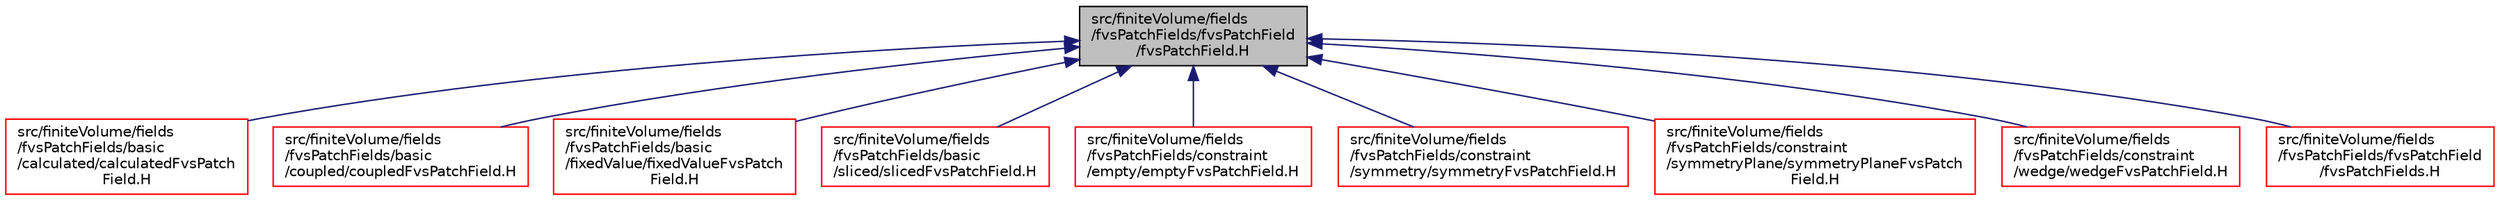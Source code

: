 digraph "src/finiteVolume/fields/fvsPatchFields/fvsPatchField/fvsPatchField.H"
{
  bgcolor="transparent";
  edge [fontname="Helvetica",fontsize="10",labelfontname="Helvetica",labelfontsize="10"];
  node [fontname="Helvetica",fontsize="10",shape=record];
  Node203 [label="src/finiteVolume/fields\l/fvsPatchFields/fvsPatchField\l/fvsPatchField.H",height=0.2,width=0.4,color="black", fillcolor="grey75", style="filled", fontcolor="black"];
  Node203 -> Node204 [dir="back",color="midnightblue",fontsize="10",style="solid",fontname="Helvetica"];
  Node204 [label="src/finiteVolume/fields\l/fvsPatchFields/basic\l/calculated/calculatedFvsPatch\lField.H",height=0.2,width=0.4,color="red",URL="$a02648.html"];
  Node203 -> Node789 [dir="back",color="midnightblue",fontsize="10",style="solid",fontname="Helvetica"];
  Node789 [label="src/finiteVolume/fields\l/fvsPatchFields/basic\l/coupled/coupledFvsPatchField.H",height=0.2,width=0.4,color="red",URL="$a02663.html"];
  Node203 -> Node821 [dir="back",color="midnightblue",fontsize="10",style="solid",fontname="Helvetica"];
  Node821 [label="src/finiteVolume/fields\l/fvsPatchFields/basic\l/fixedValue/fixedValueFvsPatch\lField.H",height=0.2,width=0.4,color="red",URL="$a02678.html"];
  Node203 -> Node824 [dir="back",color="midnightblue",fontsize="10",style="solid",fontname="Helvetica"];
  Node824 [label="src/finiteVolume/fields\l/fvsPatchFields/basic\l/sliced/slicedFvsPatchField.H",height=0.2,width=0.4,color="red",URL="$a02693.html"];
  Node203 -> Node830 [dir="back",color="midnightblue",fontsize="10",style="solid",fontname="Helvetica"];
  Node830 [label="src/finiteVolume/fields\l/fvsPatchFields/constraint\l/empty/emptyFvsPatchField.H",height=0.2,width=0.4,color="red",URL="$a02768.html"];
  Node203 -> Node836 [dir="back",color="midnightblue",fontsize="10",style="solid",fontname="Helvetica"];
  Node836 [label="src/finiteVolume/fields\l/fvsPatchFields/constraint\l/symmetry/symmetryFvsPatchField.H",height=0.2,width=0.4,color="red",URL="$a02828.html"];
  Node203 -> Node840 [dir="back",color="midnightblue",fontsize="10",style="solid",fontname="Helvetica"];
  Node840 [label="src/finiteVolume/fields\l/fvsPatchFields/constraint\l/symmetryPlane/symmetryPlaneFvsPatch\lField.H",height=0.2,width=0.4,color="red",URL="$a02843.html"];
  Node203 -> Node844 [dir="back",color="midnightblue",fontsize="10",style="solid",fontname="Helvetica"];
  Node844 [label="src/finiteVolume/fields\l/fvsPatchFields/constraint\l/wedge/wedgeFvsPatchField.H",height=0.2,width=0.4,color="red",URL="$a02858.html"];
  Node203 -> Node848 [dir="back",color="midnightblue",fontsize="10",style="solid",fontname="Helvetica"];
  Node848 [label="src/finiteVolume/fields\l/fvsPatchFields/fvsPatchField\l/fvsPatchFields.H",height=0.2,width=0.4,color="red",URL="$a02882.html"];
}
